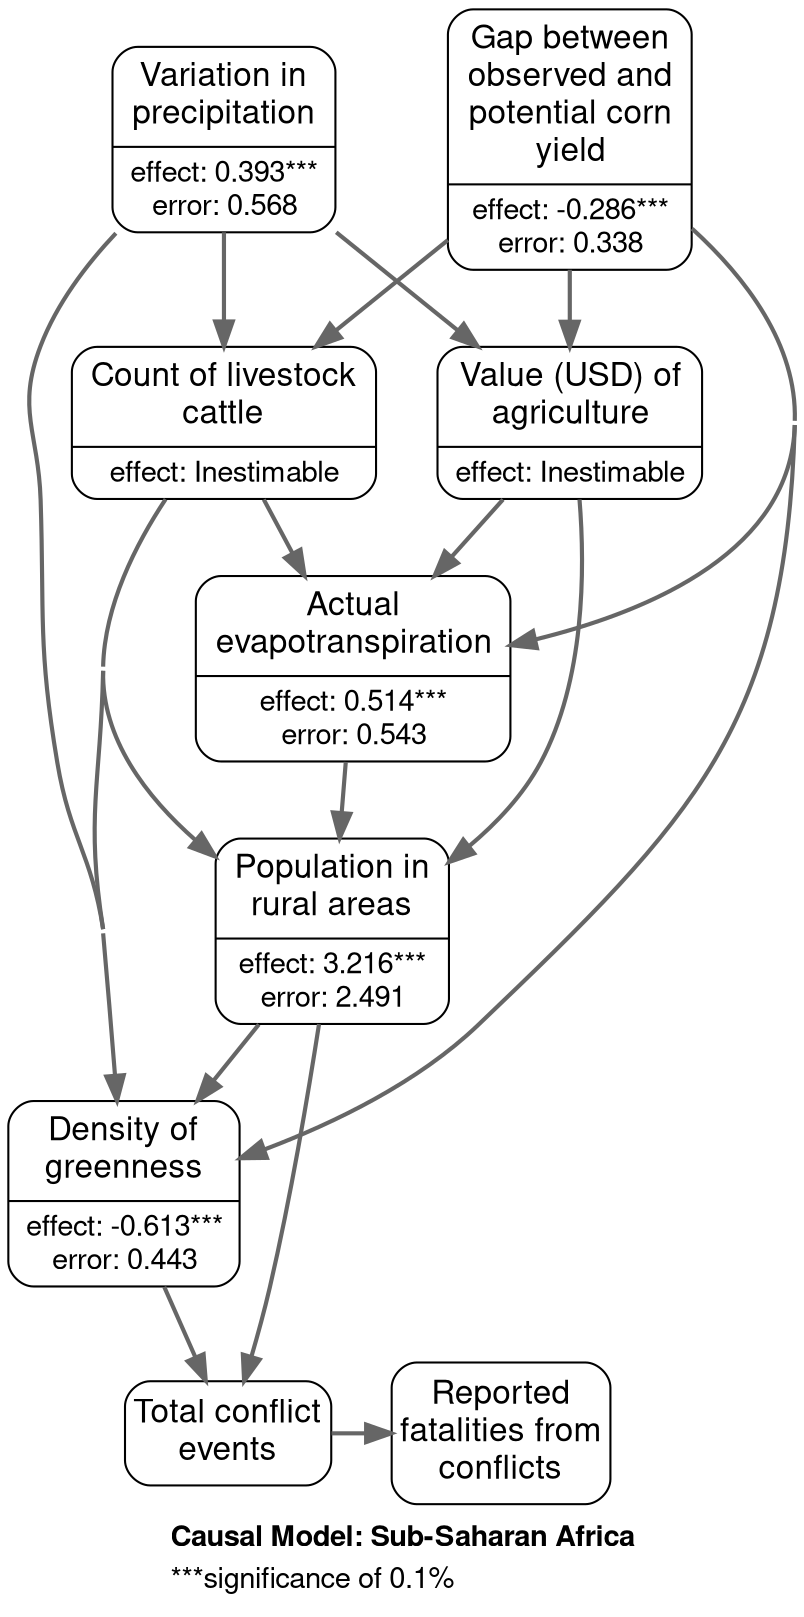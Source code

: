 # generated file for region: sub-saharan_africa by CausalModelRegionGenerator
strict digraph causalModel {
fontname="Helvetica, Arial, sans-serif";
label=<<TABLE BORDER="0" CELLBORDER="0" CELLSPACING="0"><TR><TD></TD></TR><TR><TD ALIGN="LEFT"><B>Causal Model: Sub-Saharan Africa</B></TD></TR><TR><TD ALIGN="LEFT">***significance of 0.1%</TD></TR></TABLE>>;
labelloc = b;
nodesep = 0.4;
concentrate = true;
node[shape = Mrecord, fontname = "Helvetica, Arial, sans-serif", margin = "0.10,0.06", penwidth = 1.0];
edge[arrowsize = 1.2 penwidth = 2 color="#666666"];

# nodes
et_actl_m_MAX_m [label = <{<table align="center" border="0" cellspacing="1" cellpadding="1">
<tr><td><font point-size="16">Actual<br/>evapotranspiration<br/></font></td></tr>
</table>
|<table border="0" cellspacing="1" cellpadding="0.5"><tr><td><font point-size="14">effect: 0.514***</font></td></tr>
<tr><td><font point-size="14">error: 0.543</font></td></tr></table>}>, class = rankB];
cattle_number_s [label = <{<table align="center" border="0" cellspacing="1" cellpadding="1">
<tr><td><font point-size="16">Count of livestock<br/>cattle<br/></font></td></tr>
</table>
|<table border="0" cellspacing="1" cellpadding="0.5"><tr><td><font point-size="14">effect: Inestimable</font></td></tr></table>}>, class = rankB];
spi_3_m [label = <{<table align="center" border="0" cellspacing="1" cellpadding="1">
<tr><td><font point-size="16">Variation in<br/>precipitation<br/></font></td></tr>
</table>
|<table border="0" cellspacing="1" cellpadding="0.5"><tr><td><font point-size="14">effect: 0.393***</font></td></tr>
<tr><td><font point-size="14">error: 0.568</font></td></tr></table>}>, class = rankA];
spam_V_agg_t_sum_s [label = <{<table align="center" border="0" cellspacing="1" cellpadding="1">
<tr><td><font point-size="16">Value (USD) of<br/>agriculture<br/></font></td></tr>
</table>
|<table border="0" cellspacing="1" cellpadding="0.5"><tr><td><font point-size="14">effect: Inestimable</font></td></tr></table>}>, class = rankB];
yield_gap_maize_s [label = <{<table align="center" border="0" cellspacing="1" cellpadding="1">
<tr><td><font point-size="16">Gap between<br/>observed and<br/>potential corn<br/>yield<br/></font></td></tr>
</table>
|<table border="0" cellspacing="1" cellpadding="0.5"><tr><td><font point-size="14">effect: -0.286***</font></td></tr>
<tr><td><font point-size="14">error: 0.338</font></td></tr></table>}>, class = rankA];
rurpop_s [label = <{<table align="center" border="0" cellspacing="1" cellpadding="1">
<tr><td><font point-size="16">Population in<br/>rural areas<br/></font></td></tr>
</table>
|<table border="0" cellspacing="1" cellpadding="0.5"><tr><td><font point-size="14">effect: 3.216***</font></td></tr>
<tr><td><font point-size="14">error: 2.491</font></td></tr></table>}>, class = rankB];
ndvi_act_min_m [label = <{<table align="center" border="0" cellspacing="1" cellpadding="1">
<tr><td><font point-size="16">Density of<br/>greenness<br/></font></td></tr>
</table>
|<table border="0" cellspacing="1" cellpadding="0.5"><tr><td><font point-size="14">effect: -0.613***</font></td></tr>
<tr><td><font point-size="14">error: 0.443</font></td></tr></table>}>, class = rankB];
acl_sum_evnt_m [label = "Total conflict
events" class = rankC shape=box style=rounded fontsize="16pt" margin = "0.05,0.10"];
acl_sum_fatl_m [label = "Reported
fatalities from
conflicts" class = rankC shape=box style=rounded fontsize="16pt" margin = "0.05,0.10"];

#ranks
{rank=same; spi_3_m yield_gap_maize_s; }
{rank=same; acl_sum_evnt_m acl_sum_fatl_m; }

# links
et_actl_m_MAX_m -> rurpop_s;
cattle_number_s -> et_actl_m_MAX_m;
cattle_number_s -> rurpop_s;
cattle_number_s -> ndvi_act_min_m;
spi_3_m -> cattle_number_s;
spi_3_m -> spam_V_agg_t_sum_s;
spi_3_m -> ndvi_act_min_m;
spam_V_agg_t_sum_s -> et_actl_m_MAX_m;
spam_V_agg_t_sum_s -> rurpop_s;
yield_gap_maize_s -> et_actl_m_MAX_m;
yield_gap_maize_s -> cattle_number_s;
yield_gap_maize_s -> spam_V_agg_t_sum_s;
yield_gap_maize_s -> ndvi_act_min_m;
rurpop_s -> ndvi_act_min_m;
rurpop_s -> acl_sum_evnt_m;
ndvi_act_min_m -> acl_sum_evnt_m;
acl_sum_evnt_m -> acl_sum_fatl_m;

}
